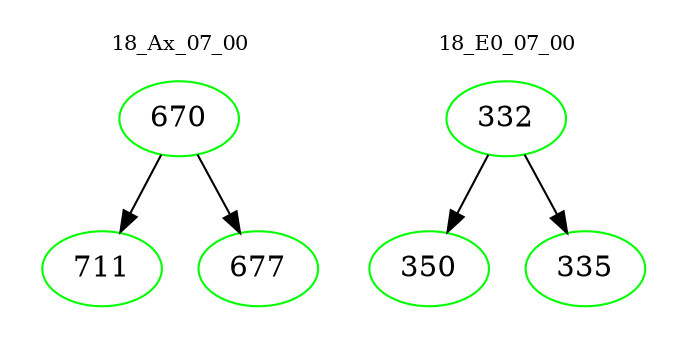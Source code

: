digraph{
subgraph cluster_0 {
color = white
label = "18_Ax_07_00";
fontsize=10;
T0_670 [label="670", color="green"]
T0_670 -> T0_711 [color="black"]
T0_711 [label="711", color="green"]
T0_670 -> T0_677 [color="black"]
T0_677 [label="677", color="green"]
}
subgraph cluster_1 {
color = white
label = "18_E0_07_00";
fontsize=10;
T1_332 [label="332", color="green"]
T1_332 -> T1_350 [color="black"]
T1_350 [label="350", color="green"]
T1_332 -> T1_335 [color="black"]
T1_335 [label="335", color="green"]
}
}
